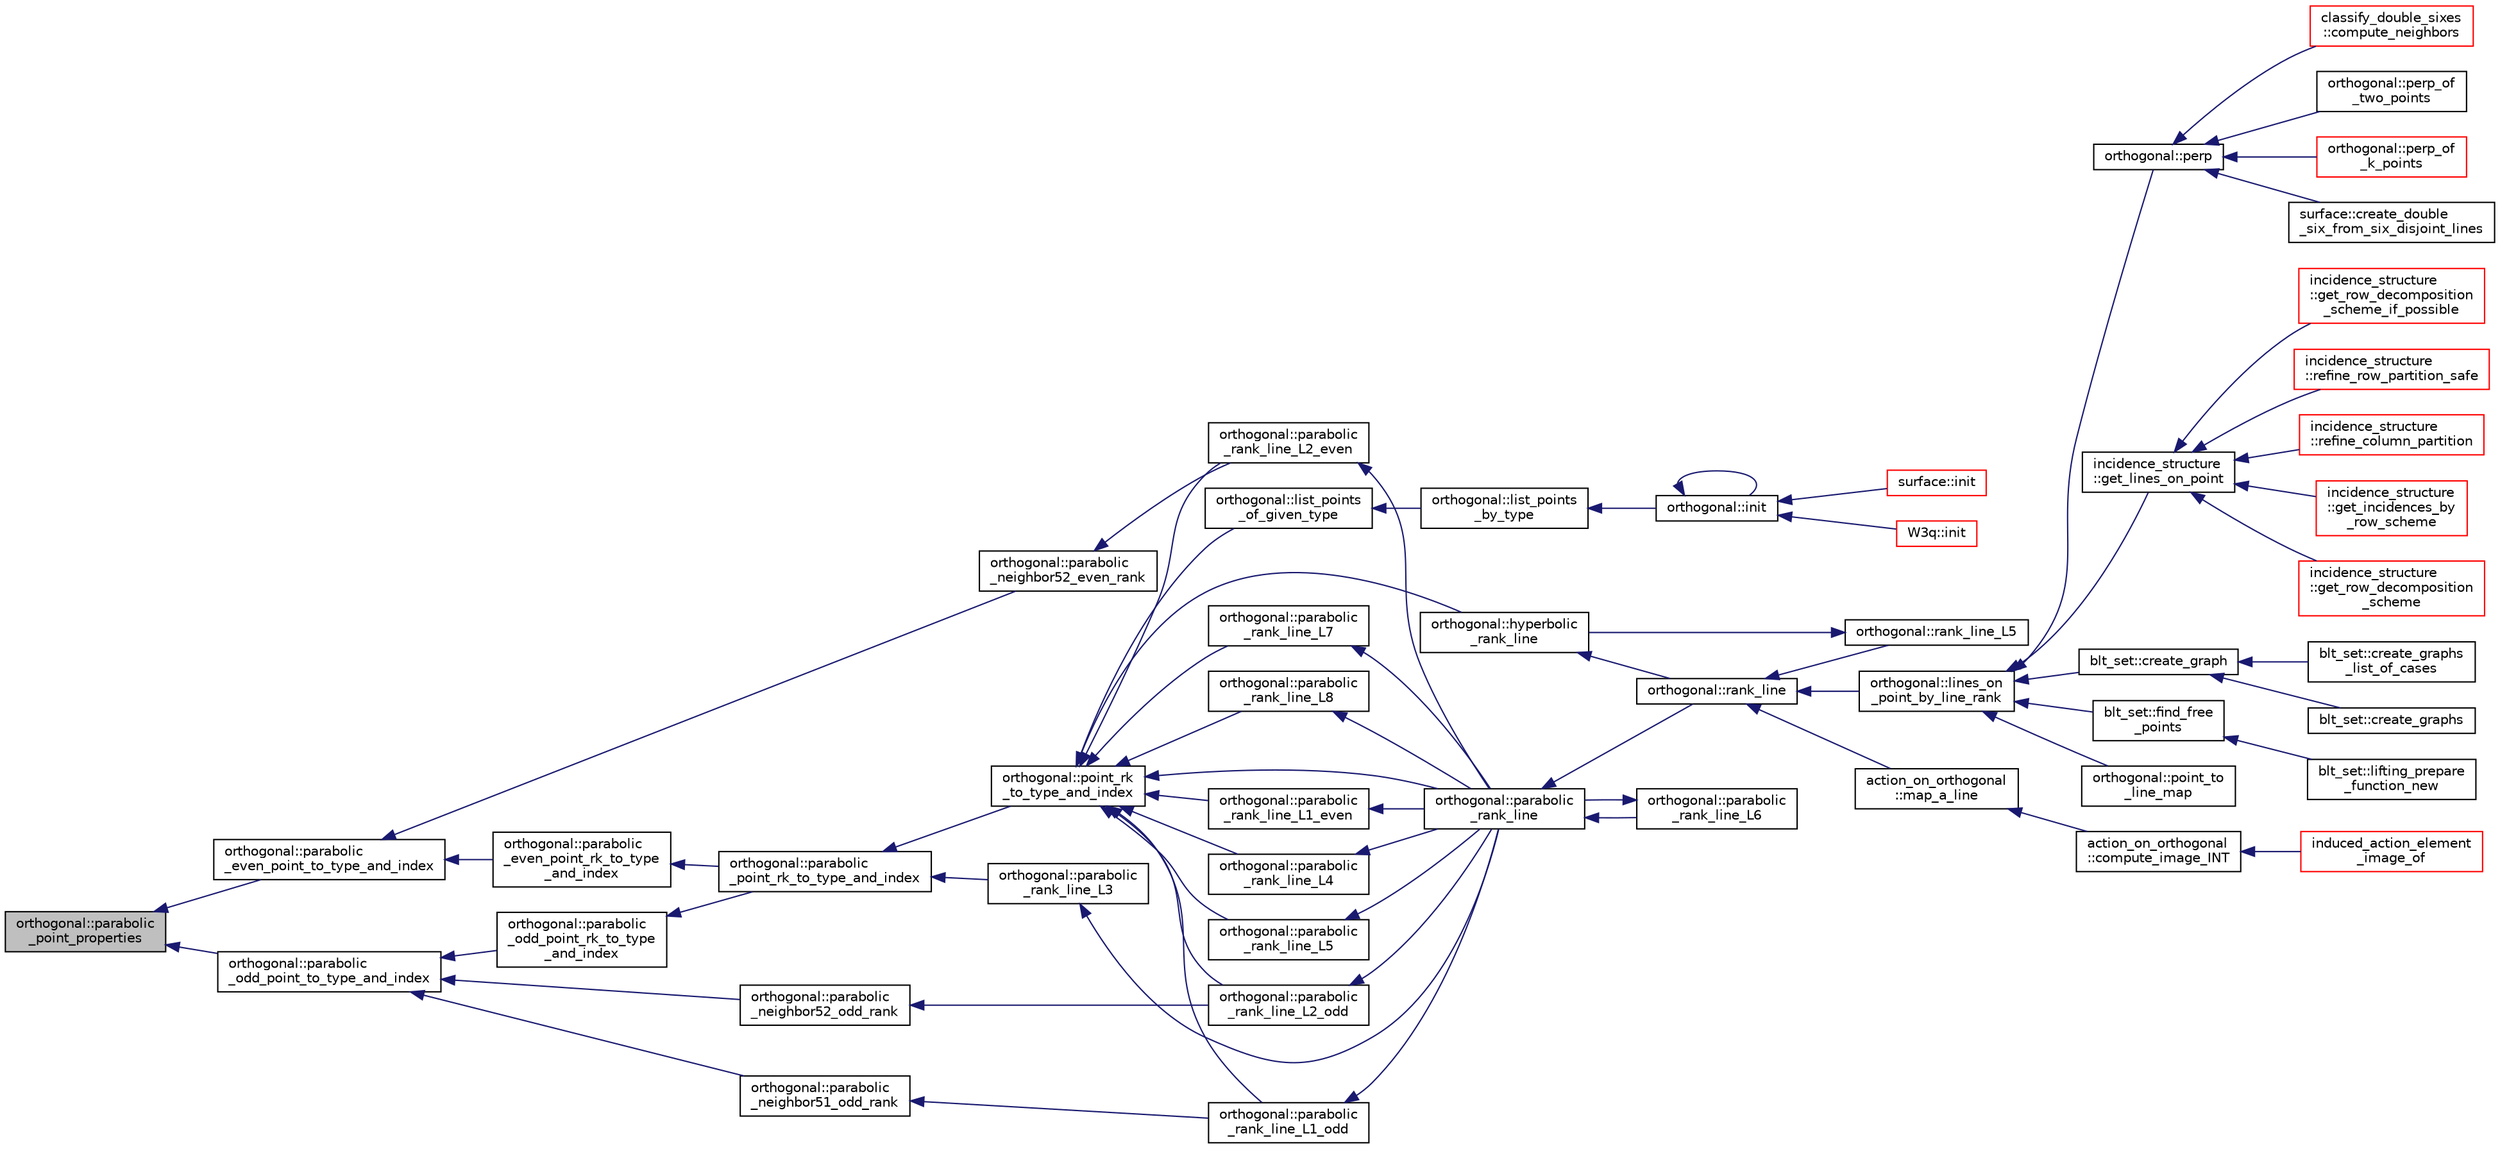 digraph "orthogonal::parabolic_point_properties"
{
  edge [fontname="Helvetica",fontsize="10",labelfontname="Helvetica",labelfontsize="10"];
  node [fontname="Helvetica",fontsize="10",shape=record];
  rankdir="LR";
  Node25677 [label="orthogonal::parabolic\l_point_properties",height=0.2,width=0.4,color="black", fillcolor="grey75", style="filled", fontcolor="black"];
  Node25677 -> Node25678 [dir="back",color="midnightblue",fontsize="10",style="solid",fontname="Helvetica"];
  Node25678 [label="orthogonal::parabolic\l_even_point_to_type_and_index",height=0.2,width=0.4,color="black", fillcolor="white", style="filled",URL="$d7/daa/classorthogonal.html#adc21e597558e245b7fe039e3033adcab"];
  Node25678 -> Node25679 [dir="back",color="midnightblue",fontsize="10",style="solid",fontname="Helvetica"];
  Node25679 [label="orthogonal::parabolic\l_even_point_rk_to_type\l_and_index",height=0.2,width=0.4,color="black", fillcolor="white", style="filled",URL="$d7/daa/classorthogonal.html#ad0db009032dfb3899928cfc7d14fd6e6"];
  Node25679 -> Node25680 [dir="back",color="midnightblue",fontsize="10",style="solid",fontname="Helvetica"];
  Node25680 [label="orthogonal::parabolic\l_point_rk_to_type_and_index",height=0.2,width=0.4,color="black", fillcolor="white", style="filled",URL="$d7/daa/classorthogonal.html#aadca2791fa70e971edf85858b725502d"];
  Node25680 -> Node25681 [dir="back",color="midnightblue",fontsize="10",style="solid",fontname="Helvetica"];
  Node25681 [label="orthogonal::point_rk\l_to_type_and_index",height=0.2,width=0.4,color="black", fillcolor="white", style="filled",URL="$d7/daa/classorthogonal.html#a5419c9c6b60c81e6e66f3606e7ad1815"];
  Node25681 -> Node25682 [dir="back",color="midnightblue",fontsize="10",style="solid",fontname="Helvetica"];
  Node25682 [label="orthogonal::list_points\l_of_given_type",height=0.2,width=0.4,color="black", fillcolor="white", style="filled",URL="$d7/daa/classorthogonal.html#a80ded28f55a2191d5a5ec5fe9ee1a4c7"];
  Node25682 -> Node25683 [dir="back",color="midnightblue",fontsize="10",style="solid",fontname="Helvetica"];
  Node25683 [label="orthogonal::list_points\l_by_type",height=0.2,width=0.4,color="black", fillcolor="white", style="filled",URL="$d7/daa/classorthogonal.html#a078981d509c626c1cdad322ab94c697c"];
  Node25683 -> Node25684 [dir="back",color="midnightblue",fontsize="10",style="solid",fontname="Helvetica"];
  Node25684 [label="orthogonal::init",height=0.2,width=0.4,color="black", fillcolor="white", style="filled",URL="$d7/daa/classorthogonal.html#a8bd53ba30f34ac50889503f0f3ef6deb"];
  Node25684 -> Node25684 [dir="back",color="midnightblue",fontsize="10",style="solid",fontname="Helvetica"];
  Node25684 -> Node25685 [dir="back",color="midnightblue",fontsize="10",style="solid",fontname="Helvetica"];
  Node25685 [label="surface::init",height=0.2,width=0.4,color="red", fillcolor="white", style="filled",URL="$d5/d88/classsurface.html#a90570b0ca6ab02988159f2c40cb27308"];
  Node25684 -> Node25691 [dir="back",color="midnightblue",fontsize="10",style="solid",fontname="Helvetica"];
  Node25691 [label="W3q::init",height=0.2,width=0.4,color="red", fillcolor="white", style="filled",URL="$de/d2c/class_w3q.html#a215fe070895a4915537fcb1bfba4f777"];
  Node25681 -> Node25693 [dir="back",color="midnightblue",fontsize="10",style="solid",fontname="Helvetica"];
  Node25693 [label="orthogonal::hyperbolic\l_rank_line",height=0.2,width=0.4,color="black", fillcolor="white", style="filled",URL="$d7/daa/classorthogonal.html#a2810f9a6851f445b03fdbfe2a888e9f5"];
  Node25693 -> Node25694 [dir="back",color="midnightblue",fontsize="10",style="solid",fontname="Helvetica"];
  Node25694 [label="orthogonal::rank_line",height=0.2,width=0.4,color="black", fillcolor="white", style="filled",URL="$d7/daa/classorthogonal.html#a5e1b5a3eb76840f425e71f25dabcd470"];
  Node25694 -> Node25695 [dir="back",color="midnightblue",fontsize="10",style="solid",fontname="Helvetica"];
  Node25695 [label="orthogonal::lines_on\l_point_by_line_rank",height=0.2,width=0.4,color="black", fillcolor="white", style="filled",URL="$d7/daa/classorthogonal.html#adc21874b6da3cd3585c704994fb538aa"];
  Node25695 -> Node25696 [dir="back",color="midnightblue",fontsize="10",style="solid",fontname="Helvetica"];
  Node25696 [label="blt_set::create_graph",height=0.2,width=0.4,color="black", fillcolor="white", style="filled",URL="$d1/d3d/classblt__set.html#ae92249ece99ffbc92e93e49cd5d5dccf"];
  Node25696 -> Node25697 [dir="back",color="midnightblue",fontsize="10",style="solid",fontname="Helvetica"];
  Node25697 [label="blt_set::create_graphs",height=0.2,width=0.4,color="black", fillcolor="white", style="filled",URL="$d1/d3d/classblt__set.html#a3f1d4a8ed15875c47b327949f26a4533"];
  Node25696 -> Node25698 [dir="back",color="midnightblue",fontsize="10",style="solid",fontname="Helvetica"];
  Node25698 [label="blt_set::create_graphs\l_list_of_cases",height=0.2,width=0.4,color="black", fillcolor="white", style="filled",URL="$d1/d3d/classblt__set.html#a91ad531d4154bd887182dbd6121476f3"];
  Node25695 -> Node25699 [dir="back",color="midnightblue",fontsize="10",style="solid",fontname="Helvetica"];
  Node25699 [label="blt_set::find_free\l_points",height=0.2,width=0.4,color="black", fillcolor="white", style="filled",URL="$d1/d3d/classblt__set.html#a71f82dd3dc4a901ea2a0949d2f1af302"];
  Node25699 -> Node25700 [dir="back",color="midnightblue",fontsize="10",style="solid",fontname="Helvetica"];
  Node25700 [label="blt_set::lifting_prepare\l_function_new",height=0.2,width=0.4,color="black", fillcolor="white", style="filled",URL="$d1/d3d/classblt__set.html#a1314b7c0a3b78ba54c0f61a397d8afce"];
  Node25695 -> Node25701 [dir="back",color="midnightblue",fontsize="10",style="solid",fontname="Helvetica"];
  Node25701 [label="orthogonal::point_to\l_line_map",height=0.2,width=0.4,color="black", fillcolor="white", style="filled",URL="$d7/daa/classorthogonal.html#a1eae48671390d1c251303be93b45f9e4"];
  Node25695 -> Node25702 [dir="back",color="midnightblue",fontsize="10",style="solid",fontname="Helvetica"];
  Node25702 [label="orthogonal::perp",height=0.2,width=0.4,color="black", fillcolor="white", style="filled",URL="$d7/daa/classorthogonal.html#ae80e0fa8d1e8caddb9afbb466e3d3189"];
  Node25702 -> Node25703 [dir="back",color="midnightblue",fontsize="10",style="solid",fontname="Helvetica"];
  Node25703 [label="orthogonal::perp_of\l_two_points",height=0.2,width=0.4,color="black", fillcolor="white", style="filled",URL="$d7/daa/classorthogonal.html#a6a05fef2e61ed508bff66d6728c58ec0"];
  Node25702 -> Node25704 [dir="back",color="midnightblue",fontsize="10",style="solid",fontname="Helvetica"];
  Node25704 [label="orthogonal::perp_of\l_k_points",height=0.2,width=0.4,color="red", fillcolor="white", style="filled",URL="$d7/daa/classorthogonal.html#a6a92a4680dc76bb289141fc5c765f5fb"];
  Node25702 -> Node25727 [dir="back",color="midnightblue",fontsize="10",style="solid",fontname="Helvetica"];
  Node25727 [label="surface::create_double\l_six_from_six_disjoint_lines",height=0.2,width=0.4,color="black", fillcolor="white", style="filled",URL="$d5/d88/classsurface.html#a4c44f0a33d709edee71537547880dd87"];
  Node25702 -> Node25728 [dir="back",color="midnightblue",fontsize="10",style="solid",fontname="Helvetica"];
  Node25728 [label="classify_double_sixes\l::compute_neighbors",height=0.2,width=0.4,color="red", fillcolor="white", style="filled",URL="$dd/d23/classclassify__double__sixes.html#a675e241052c36c58063ddcfc06d209b2"];
  Node25695 -> Node25729 [dir="back",color="midnightblue",fontsize="10",style="solid",fontname="Helvetica"];
  Node25729 [label="incidence_structure\l::get_lines_on_point",height=0.2,width=0.4,color="black", fillcolor="white", style="filled",URL="$da/d8a/classincidence__structure.html#a09148fd9478525b4a65c8e44833d1861"];
  Node25729 -> Node25730 [dir="back",color="midnightblue",fontsize="10",style="solid",fontname="Helvetica"];
  Node25730 [label="incidence_structure\l::refine_row_partition_safe",height=0.2,width=0.4,color="red", fillcolor="white", style="filled",URL="$da/d8a/classincidence__structure.html#ae84b2dc0f1a0cd1f9acfadcae21e3745"];
  Node25729 -> Node25751 [dir="back",color="midnightblue",fontsize="10",style="solid",fontname="Helvetica"];
  Node25751 [label="incidence_structure\l::refine_column_partition",height=0.2,width=0.4,color="red", fillcolor="white", style="filled",URL="$da/d8a/classincidence__structure.html#ac262f307c1531d67496129dc7890cda4"];
  Node25729 -> Node25756 [dir="back",color="midnightblue",fontsize="10",style="solid",fontname="Helvetica"];
  Node25756 [label="incidence_structure\l::get_incidences_by\l_row_scheme",height=0.2,width=0.4,color="red", fillcolor="white", style="filled",URL="$da/d8a/classincidence__structure.html#addab249e03244133841bd793389c792c"];
  Node25729 -> Node25760 [dir="back",color="midnightblue",fontsize="10",style="solid",fontname="Helvetica"];
  Node25760 [label="incidence_structure\l::get_row_decomposition\l_scheme",height=0.2,width=0.4,color="red", fillcolor="white", style="filled",URL="$da/d8a/classincidence__structure.html#aa0ad04253ba8e75bb15900ee8b01c9aa"];
  Node25729 -> Node25771 [dir="back",color="midnightblue",fontsize="10",style="solid",fontname="Helvetica"];
  Node25771 [label="incidence_structure\l::get_row_decomposition\l_scheme_if_possible",height=0.2,width=0.4,color="red", fillcolor="white", style="filled",URL="$da/d8a/classincidence__structure.html#ac93d2a6419b0fca3f25f101c5f08caf5"];
  Node25694 -> Node25773 [dir="back",color="midnightblue",fontsize="10",style="solid",fontname="Helvetica"];
  Node25773 [label="orthogonal::rank_line_L5",height=0.2,width=0.4,color="black", fillcolor="white", style="filled",URL="$d7/daa/classorthogonal.html#a80bcc065004ef76b70cef437fff6f54c"];
  Node25773 -> Node25693 [dir="back",color="midnightblue",fontsize="10",style="solid",fontname="Helvetica"];
  Node25694 -> Node25774 [dir="back",color="midnightblue",fontsize="10",style="solid",fontname="Helvetica"];
  Node25774 [label="action_on_orthogonal\l::map_a_line",height=0.2,width=0.4,color="black", fillcolor="white", style="filled",URL="$dc/d87/classaction__on__orthogonal.html#ac7e41a4bbc9e0f2813f2f7030f3ed177"];
  Node25774 -> Node25775 [dir="back",color="midnightblue",fontsize="10",style="solid",fontname="Helvetica"];
  Node25775 [label="action_on_orthogonal\l::compute_image_INT",height=0.2,width=0.4,color="black", fillcolor="white", style="filled",URL="$dc/d87/classaction__on__orthogonal.html#a53cee5a150163f7614151b9cd1fc06f3"];
  Node25775 -> Node25776 [dir="back",color="midnightblue",fontsize="10",style="solid",fontname="Helvetica"];
  Node25776 [label="induced_action_element\l_image_of",height=0.2,width=0.4,color="red", fillcolor="white", style="filled",URL="$d3/d27/interface_8_c.html#a821850d6c3988dd122de0489cd36f0f0"];
  Node25681 -> Node25976 [dir="back",color="midnightblue",fontsize="10",style="solid",fontname="Helvetica"];
  Node25976 [label="orthogonal::parabolic\l_rank_line",height=0.2,width=0.4,color="black", fillcolor="white", style="filled",URL="$d7/daa/classorthogonal.html#a7df334ceca90bc5b90c56354dbaf45c9"];
  Node25976 -> Node25694 [dir="back",color="midnightblue",fontsize="10",style="solid",fontname="Helvetica"];
  Node25976 -> Node25977 [dir="back",color="midnightblue",fontsize="10",style="solid",fontname="Helvetica"];
  Node25977 [label="orthogonal::parabolic\l_rank_line_L6",height=0.2,width=0.4,color="black", fillcolor="white", style="filled",URL="$d7/daa/classorthogonal.html#ab242f864cc2a012dee7c379649d2e566"];
  Node25977 -> Node25976 [dir="back",color="midnightblue",fontsize="10",style="solid",fontname="Helvetica"];
  Node25681 -> Node25978 [dir="back",color="midnightblue",fontsize="10",style="solid",fontname="Helvetica"];
  Node25978 [label="orthogonal::parabolic\l_rank_line_L1_even",height=0.2,width=0.4,color="black", fillcolor="white", style="filled",URL="$d7/daa/classorthogonal.html#a7f055ba3f318499430444e583ed03ee3"];
  Node25978 -> Node25976 [dir="back",color="midnightblue",fontsize="10",style="solid",fontname="Helvetica"];
  Node25681 -> Node25979 [dir="back",color="midnightblue",fontsize="10",style="solid",fontname="Helvetica"];
  Node25979 [label="orthogonal::parabolic\l_rank_line_L1_odd",height=0.2,width=0.4,color="black", fillcolor="white", style="filled",URL="$d7/daa/classorthogonal.html#aab93abadf848b0a5d72b367f155cd7e4"];
  Node25979 -> Node25976 [dir="back",color="midnightblue",fontsize="10",style="solid",fontname="Helvetica"];
  Node25681 -> Node25980 [dir="back",color="midnightblue",fontsize="10",style="solid",fontname="Helvetica"];
  Node25980 [label="orthogonal::parabolic\l_rank_line_L2_even",height=0.2,width=0.4,color="black", fillcolor="white", style="filled",URL="$d7/daa/classorthogonal.html#ad884e741520104066da699b1133deeb0"];
  Node25980 -> Node25976 [dir="back",color="midnightblue",fontsize="10",style="solid",fontname="Helvetica"];
  Node25681 -> Node25981 [dir="back",color="midnightblue",fontsize="10",style="solid",fontname="Helvetica"];
  Node25981 [label="orthogonal::parabolic\l_rank_line_L2_odd",height=0.2,width=0.4,color="black", fillcolor="white", style="filled",URL="$d7/daa/classorthogonal.html#a87ddd814e99966b82e69a1041307074f"];
  Node25981 -> Node25976 [dir="back",color="midnightblue",fontsize="10",style="solid",fontname="Helvetica"];
  Node25681 -> Node25982 [dir="back",color="midnightblue",fontsize="10",style="solid",fontname="Helvetica"];
  Node25982 [label="orthogonal::parabolic\l_rank_line_L4",height=0.2,width=0.4,color="black", fillcolor="white", style="filled",URL="$d7/daa/classorthogonal.html#a9e693d30c0ade825f389feec38ea83b2"];
  Node25982 -> Node25976 [dir="back",color="midnightblue",fontsize="10",style="solid",fontname="Helvetica"];
  Node25681 -> Node25983 [dir="back",color="midnightblue",fontsize="10",style="solid",fontname="Helvetica"];
  Node25983 [label="orthogonal::parabolic\l_rank_line_L5",height=0.2,width=0.4,color="black", fillcolor="white", style="filled",URL="$d7/daa/classorthogonal.html#ab9ff5dd42f31a297d03c559a4934a950"];
  Node25983 -> Node25976 [dir="back",color="midnightblue",fontsize="10",style="solid",fontname="Helvetica"];
  Node25681 -> Node25984 [dir="back",color="midnightblue",fontsize="10",style="solid",fontname="Helvetica"];
  Node25984 [label="orthogonal::parabolic\l_rank_line_L7",height=0.2,width=0.4,color="black", fillcolor="white", style="filled",URL="$d7/daa/classorthogonal.html#ac38fe609d558cb7b16d92b7eb606c6f1"];
  Node25984 -> Node25976 [dir="back",color="midnightblue",fontsize="10",style="solid",fontname="Helvetica"];
  Node25681 -> Node25985 [dir="back",color="midnightblue",fontsize="10",style="solid",fontname="Helvetica"];
  Node25985 [label="orthogonal::parabolic\l_rank_line_L8",height=0.2,width=0.4,color="black", fillcolor="white", style="filled",URL="$d7/daa/classorthogonal.html#af1fb4b5a1ab65d189daea2de78de5225"];
  Node25985 -> Node25976 [dir="back",color="midnightblue",fontsize="10",style="solid",fontname="Helvetica"];
  Node25680 -> Node25986 [dir="back",color="midnightblue",fontsize="10",style="solid",fontname="Helvetica"];
  Node25986 [label="orthogonal::parabolic\l_rank_line_L3",height=0.2,width=0.4,color="black", fillcolor="white", style="filled",URL="$d7/daa/classorthogonal.html#afea1a02e2b439b28127cfa2a782da8c9"];
  Node25986 -> Node25976 [dir="back",color="midnightblue",fontsize="10",style="solid",fontname="Helvetica"];
  Node25678 -> Node25987 [dir="back",color="midnightblue",fontsize="10",style="solid",fontname="Helvetica"];
  Node25987 [label="orthogonal::parabolic\l_neighbor52_even_rank",height=0.2,width=0.4,color="black", fillcolor="white", style="filled",URL="$d7/daa/classorthogonal.html#ac008e55aa06cb631b213ea53851b19e9"];
  Node25987 -> Node25980 [dir="back",color="midnightblue",fontsize="10",style="solid",fontname="Helvetica"];
  Node25677 -> Node25988 [dir="back",color="midnightblue",fontsize="10",style="solid",fontname="Helvetica"];
  Node25988 [label="orthogonal::parabolic\l_odd_point_to_type_and_index",height=0.2,width=0.4,color="black", fillcolor="white", style="filled",URL="$d7/daa/classorthogonal.html#ab622195db63c362531a84080a95d38ff"];
  Node25988 -> Node25989 [dir="back",color="midnightblue",fontsize="10",style="solid",fontname="Helvetica"];
  Node25989 [label="orthogonal::parabolic\l_odd_point_rk_to_type\l_and_index",height=0.2,width=0.4,color="black", fillcolor="white", style="filled",URL="$d7/daa/classorthogonal.html#a5a734a756f44e8ea0c2e4822e795e309"];
  Node25989 -> Node25680 [dir="back",color="midnightblue",fontsize="10",style="solid",fontname="Helvetica"];
  Node25988 -> Node25990 [dir="back",color="midnightblue",fontsize="10",style="solid",fontname="Helvetica"];
  Node25990 [label="orthogonal::parabolic\l_neighbor51_odd_rank",height=0.2,width=0.4,color="black", fillcolor="white", style="filled",URL="$d7/daa/classorthogonal.html#ac088ee6a73b26e7ad1bbf8e25b14b87a"];
  Node25990 -> Node25979 [dir="back",color="midnightblue",fontsize="10",style="solid",fontname="Helvetica"];
  Node25988 -> Node25991 [dir="back",color="midnightblue",fontsize="10",style="solid",fontname="Helvetica"];
  Node25991 [label="orthogonal::parabolic\l_neighbor52_odd_rank",height=0.2,width=0.4,color="black", fillcolor="white", style="filled",URL="$d7/daa/classorthogonal.html#a8c2cac0e686f8c0dcb6a93a37c447970"];
  Node25991 -> Node25981 [dir="back",color="midnightblue",fontsize="10",style="solid",fontname="Helvetica"];
}
